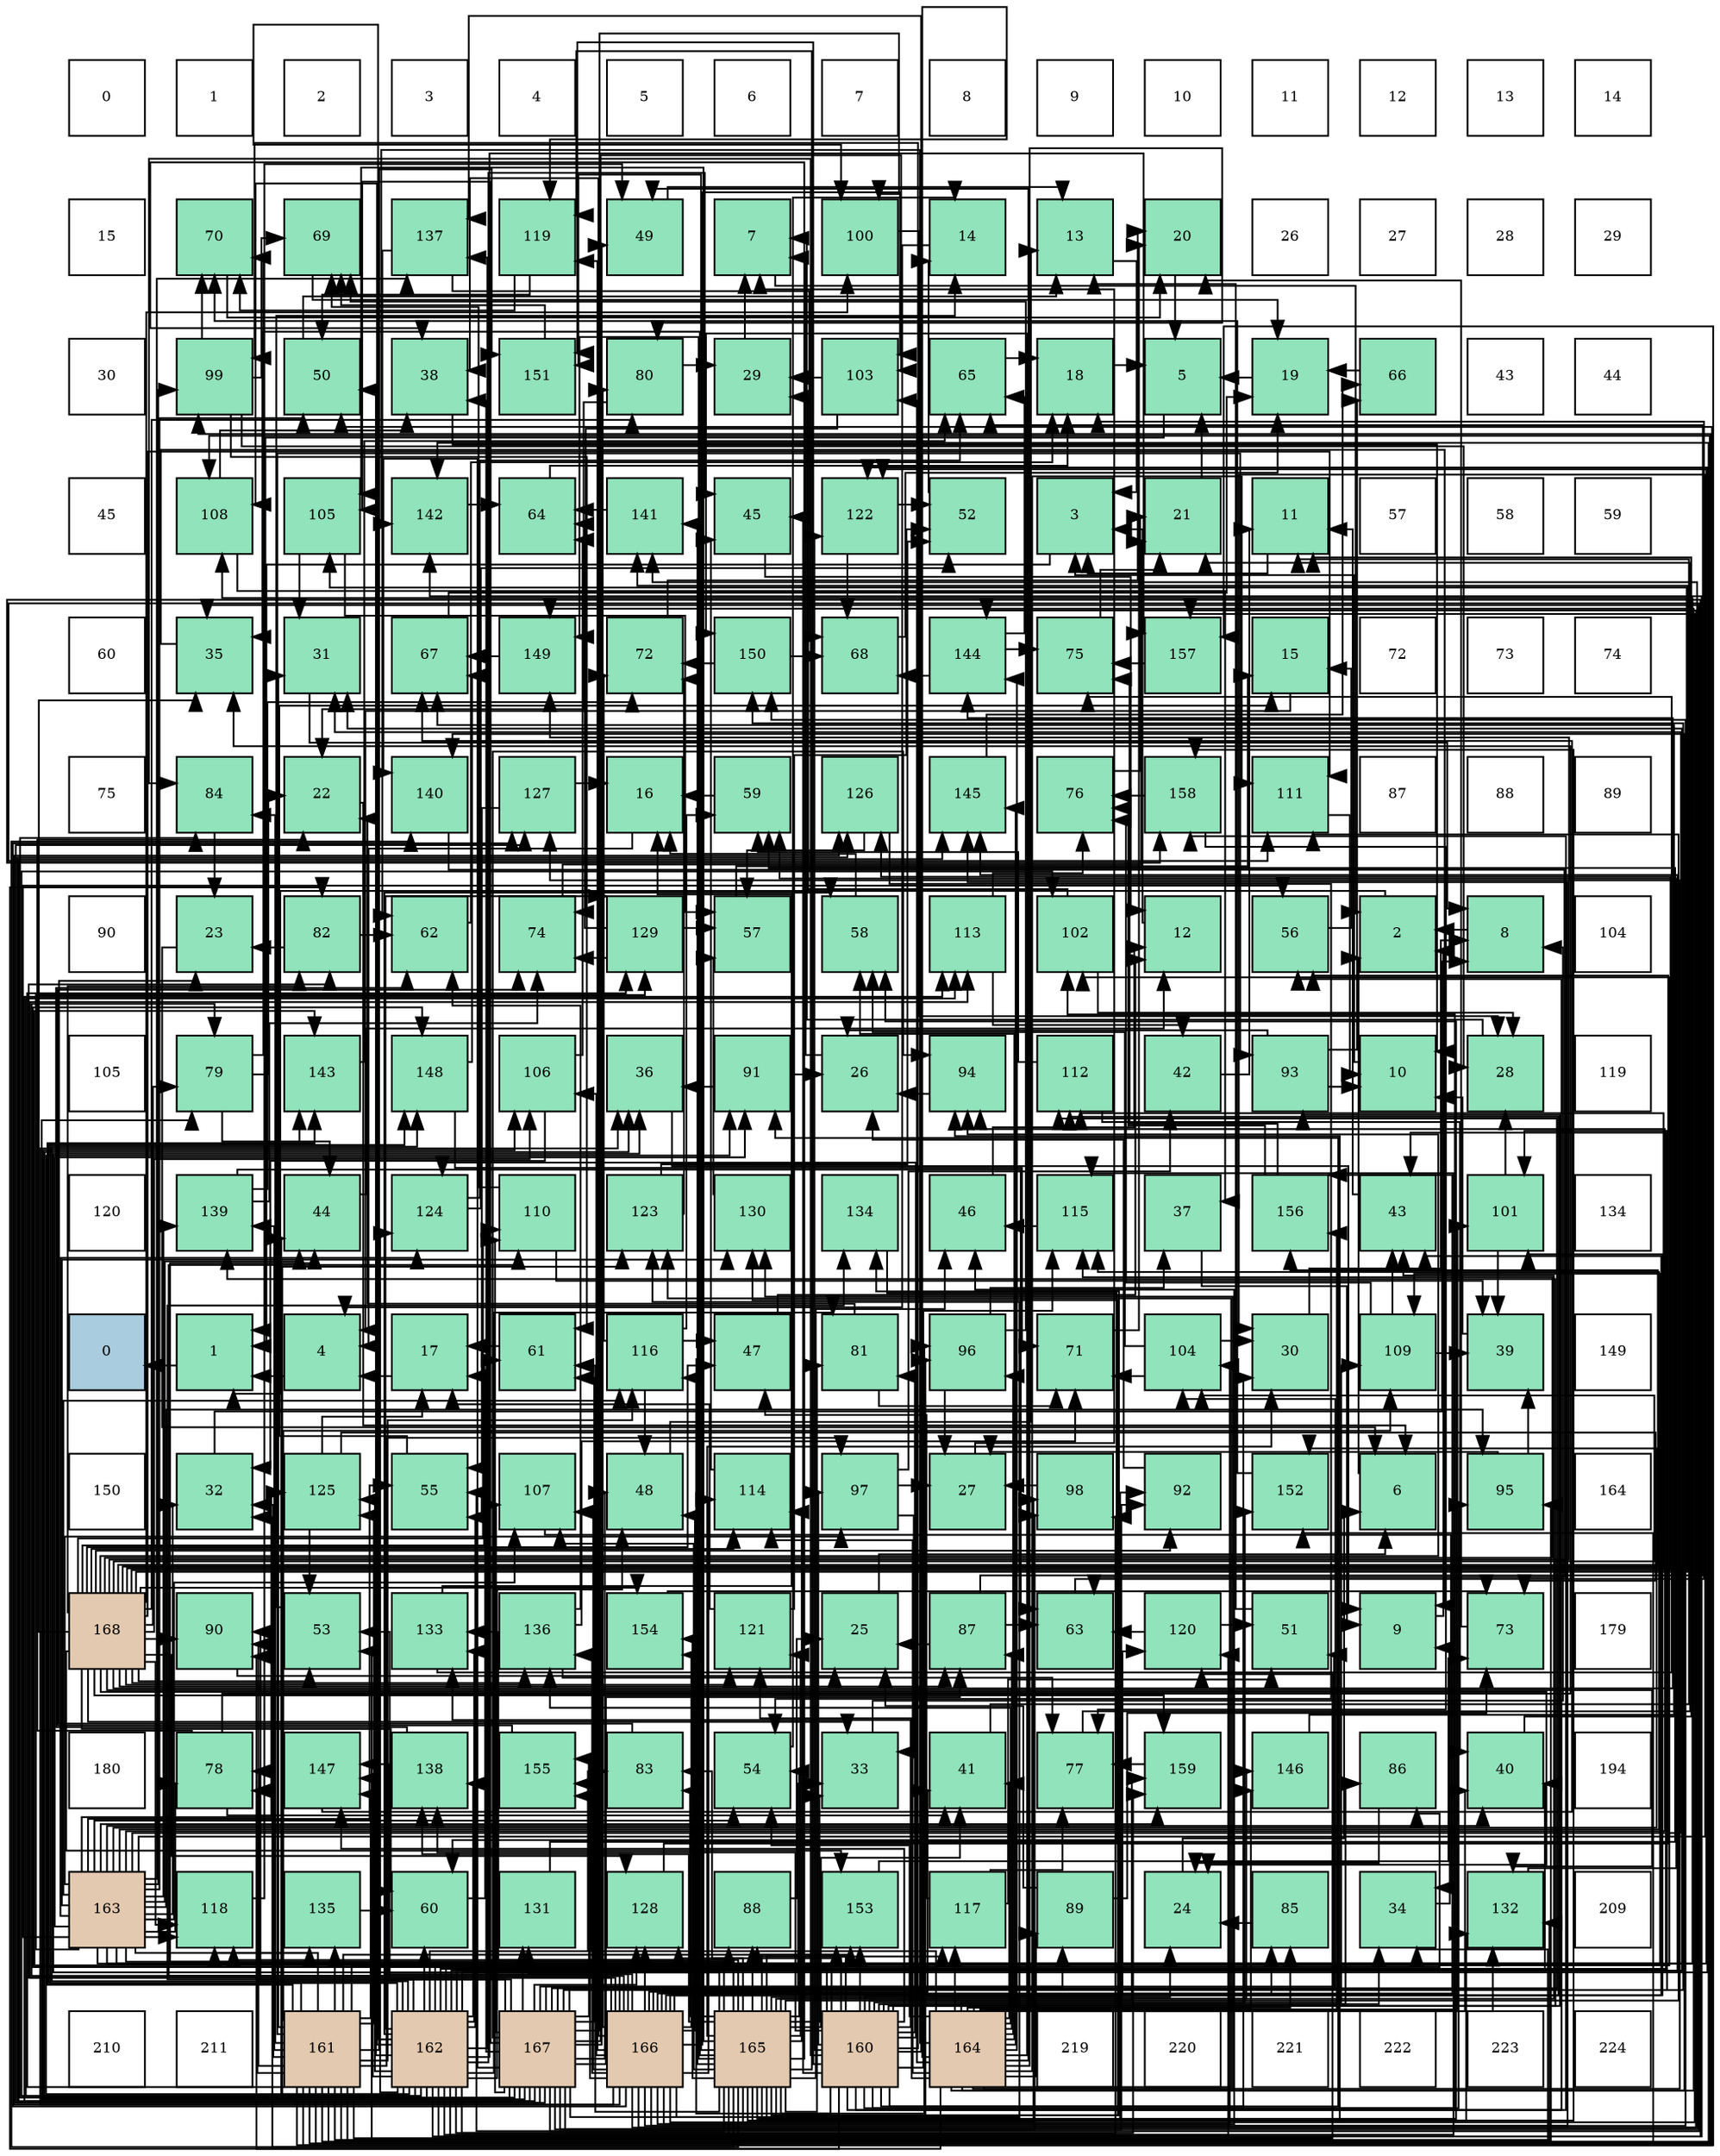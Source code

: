 digraph layout{
 rankdir=TB;
 splines=ortho;
 node [style=filled shape=square fixedsize=true width=0.6];
0[label="0", fontsize=8, fillcolor="#ffffff"];
1[label="1", fontsize=8, fillcolor="#ffffff"];
2[label="2", fontsize=8, fillcolor="#ffffff"];
3[label="3", fontsize=8, fillcolor="#ffffff"];
4[label="4", fontsize=8, fillcolor="#ffffff"];
5[label="5", fontsize=8, fillcolor="#ffffff"];
6[label="6", fontsize=8, fillcolor="#ffffff"];
7[label="7", fontsize=8, fillcolor="#ffffff"];
8[label="8", fontsize=8, fillcolor="#ffffff"];
9[label="9", fontsize=8, fillcolor="#ffffff"];
10[label="10", fontsize=8, fillcolor="#ffffff"];
11[label="11", fontsize=8, fillcolor="#ffffff"];
12[label="12", fontsize=8, fillcolor="#ffffff"];
13[label="13", fontsize=8, fillcolor="#ffffff"];
14[label="14", fontsize=8, fillcolor="#ffffff"];
15[label="15", fontsize=8, fillcolor="#ffffff"];
16[label="70", fontsize=8, fillcolor="#91e3bb"];
17[label="69", fontsize=8, fillcolor="#91e3bb"];
18[label="137", fontsize=8, fillcolor="#91e3bb"];
19[label="119", fontsize=8, fillcolor="#91e3bb"];
20[label="49", fontsize=8, fillcolor="#91e3bb"];
21[label="7", fontsize=8, fillcolor="#91e3bb"];
22[label="100", fontsize=8, fillcolor="#91e3bb"];
23[label="14", fontsize=8, fillcolor="#91e3bb"];
24[label="13", fontsize=8, fillcolor="#91e3bb"];
25[label="20", fontsize=8, fillcolor="#91e3bb"];
26[label="26", fontsize=8, fillcolor="#ffffff"];
27[label="27", fontsize=8, fillcolor="#ffffff"];
28[label="28", fontsize=8, fillcolor="#ffffff"];
29[label="29", fontsize=8, fillcolor="#ffffff"];
30[label="30", fontsize=8, fillcolor="#ffffff"];
31[label="99", fontsize=8, fillcolor="#91e3bb"];
32[label="50", fontsize=8, fillcolor="#91e3bb"];
33[label="38", fontsize=8, fillcolor="#91e3bb"];
34[label="151", fontsize=8, fillcolor="#91e3bb"];
35[label="80", fontsize=8, fillcolor="#91e3bb"];
36[label="29", fontsize=8, fillcolor="#91e3bb"];
37[label="103", fontsize=8, fillcolor="#91e3bb"];
38[label="65", fontsize=8, fillcolor="#91e3bb"];
39[label="18", fontsize=8, fillcolor="#91e3bb"];
40[label="5", fontsize=8, fillcolor="#91e3bb"];
41[label="19", fontsize=8, fillcolor="#91e3bb"];
42[label="66", fontsize=8, fillcolor="#91e3bb"];
43[label="43", fontsize=8, fillcolor="#ffffff"];
44[label="44", fontsize=8, fillcolor="#ffffff"];
45[label="45", fontsize=8, fillcolor="#ffffff"];
46[label="108", fontsize=8, fillcolor="#91e3bb"];
47[label="105", fontsize=8, fillcolor="#91e3bb"];
48[label="142", fontsize=8, fillcolor="#91e3bb"];
49[label="64", fontsize=8, fillcolor="#91e3bb"];
50[label="141", fontsize=8, fillcolor="#91e3bb"];
51[label="45", fontsize=8, fillcolor="#91e3bb"];
52[label="122", fontsize=8, fillcolor="#91e3bb"];
53[label="52", fontsize=8, fillcolor="#91e3bb"];
54[label="3", fontsize=8, fillcolor="#91e3bb"];
55[label="21", fontsize=8, fillcolor="#91e3bb"];
56[label="11", fontsize=8, fillcolor="#91e3bb"];
57[label="57", fontsize=8, fillcolor="#ffffff"];
58[label="58", fontsize=8, fillcolor="#ffffff"];
59[label="59", fontsize=8, fillcolor="#ffffff"];
60[label="60", fontsize=8, fillcolor="#ffffff"];
61[label="35", fontsize=8, fillcolor="#91e3bb"];
62[label="31", fontsize=8, fillcolor="#91e3bb"];
63[label="67", fontsize=8, fillcolor="#91e3bb"];
64[label="149", fontsize=8, fillcolor="#91e3bb"];
65[label="72", fontsize=8, fillcolor="#91e3bb"];
66[label="150", fontsize=8, fillcolor="#91e3bb"];
67[label="68", fontsize=8, fillcolor="#91e3bb"];
68[label="144", fontsize=8, fillcolor="#91e3bb"];
69[label="75", fontsize=8, fillcolor="#91e3bb"];
70[label="157", fontsize=8, fillcolor="#91e3bb"];
71[label="15", fontsize=8, fillcolor="#91e3bb"];
72[label="72", fontsize=8, fillcolor="#ffffff"];
73[label="73", fontsize=8, fillcolor="#ffffff"];
74[label="74", fontsize=8, fillcolor="#ffffff"];
75[label="75", fontsize=8, fillcolor="#ffffff"];
76[label="84", fontsize=8, fillcolor="#91e3bb"];
77[label="22", fontsize=8, fillcolor="#91e3bb"];
78[label="140", fontsize=8, fillcolor="#91e3bb"];
79[label="127", fontsize=8, fillcolor="#91e3bb"];
80[label="16", fontsize=8, fillcolor="#91e3bb"];
81[label="59", fontsize=8, fillcolor="#91e3bb"];
82[label="126", fontsize=8, fillcolor="#91e3bb"];
83[label="145", fontsize=8, fillcolor="#91e3bb"];
84[label="76", fontsize=8, fillcolor="#91e3bb"];
85[label="158", fontsize=8, fillcolor="#91e3bb"];
86[label="111", fontsize=8, fillcolor="#91e3bb"];
87[label="87", fontsize=8, fillcolor="#ffffff"];
88[label="88", fontsize=8, fillcolor="#ffffff"];
89[label="89", fontsize=8, fillcolor="#ffffff"];
90[label="90", fontsize=8, fillcolor="#ffffff"];
91[label="23", fontsize=8, fillcolor="#91e3bb"];
92[label="82", fontsize=8, fillcolor="#91e3bb"];
93[label="62", fontsize=8, fillcolor="#91e3bb"];
94[label="74", fontsize=8, fillcolor="#91e3bb"];
95[label="129", fontsize=8, fillcolor="#91e3bb"];
96[label="57", fontsize=8, fillcolor="#91e3bb"];
97[label="58", fontsize=8, fillcolor="#91e3bb"];
98[label="113", fontsize=8, fillcolor="#91e3bb"];
99[label="102", fontsize=8, fillcolor="#91e3bb"];
100[label="12", fontsize=8, fillcolor="#91e3bb"];
101[label="56", fontsize=8, fillcolor="#91e3bb"];
102[label="2", fontsize=8, fillcolor="#91e3bb"];
103[label="8", fontsize=8, fillcolor="#91e3bb"];
104[label="104", fontsize=8, fillcolor="#ffffff"];
105[label="105", fontsize=8, fillcolor="#ffffff"];
106[label="79", fontsize=8, fillcolor="#91e3bb"];
107[label="143", fontsize=8, fillcolor="#91e3bb"];
108[label="148", fontsize=8, fillcolor="#91e3bb"];
109[label="106", fontsize=8, fillcolor="#91e3bb"];
110[label="36", fontsize=8, fillcolor="#91e3bb"];
111[label="91", fontsize=8, fillcolor="#91e3bb"];
112[label="26", fontsize=8, fillcolor="#91e3bb"];
113[label="94", fontsize=8, fillcolor="#91e3bb"];
114[label="112", fontsize=8, fillcolor="#91e3bb"];
115[label="42", fontsize=8, fillcolor="#91e3bb"];
116[label="93", fontsize=8, fillcolor="#91e3bb"];
117[label="10", fontsize=8, fillcolor="#91e3bb"];
118[label="28", fontsize=8, fillcolor="#91e3bb"];
119[label="119", fontsize=8, fillcolor="#ffffff"];
120[label="120", fontsize=8, fillcolor="#ffffff"];
121[label="139", fontsize=8, fillcolor="#91e3bb"];
122[label="44", fontsize=8, fillcolor="#91e3bb"];
123[label="124", fontsize=8, fillcolor="#91e3bb"];
124[label="110", fontsize=8, fillcolor="#91e3bb"];
125[label="123", fontsize=8, fillcolor="#91e3bb"];
126[label="130", fontsize=8, fillcolor="#91e3bb"];
127[label="134", fontsize=8, fillcolor="#91e3bb"];
128[label="46", fontsize=8, fillcolor="#91e3bb"];
129[label="115", fontsize=8, fillcolor="#91e3bb"];
130[label="37", fontsize=8, fillcolor="#91e3bb"];
131[label="156", fontsize=8, fillcolor="#91e3bb"];
132[label="43", fontsize=8, fillcolor="#91e3bb"];
133[label="101", fontsize=8, fillcolor="#91e3bb"];
134[label="134", fontsize=8, fillcolor="#ffffff"];
135[label="0", fontsize=8, fillcolor="#a9ccde"];
136[label="1", fontsize=8, fillcolor="#91e3bb"];
137[label="4", fontsize=8, fillcolor="#91e3bb"];
138[label="17", fontsize=8, fillcolor="#91e3bb"];
139[label="61", fontsize=8, fillcolor="#91e3bb"];
140[label="116", fontsize=8, fillcolor="#91e3bb"];
141[label="47", fontsize=8, fillcolor="#91e3bb"];
142[label="81", fontsize=8, fillcolor="#91e3bb"];
143[label="96", fontsize=8, fillcolor="#91e3bb"];
144[label="71", fontsize=8, fillcolor="#91e3bb"];
145[label="104", fontsize=8, fillcolor="#91e3bb"];
146[label="30", fontsize=8, fillcolor="#91e3bb"];
147[label="109", fontsize=8, fillcolor="#91e3bb"];
148[label="39", fontsize=8, fillcolor="#91e3bb"];
149[label="149", fontsize=8, fillcolor="#ffffff"];
150[label="150", fontsize=8, fillcolor="#ffffff"];
151[label="32", fontsize=8, fillcolor="#91e3bb"];
152[label="125", fontsize=8, fillcolor="#91e3bb"];
153[label="55", fontsize=8, fillcolor="#91e3bb"];
154[label="107", fontsize=8, fillcolor="#91e3bb"];
155[label="48", fontsize=8, fillcolor="#91e3bb"];
156[label="114", fontsize=8, fillcolor="#91e3bb"];
157[label="97", fontsize=8, fillcolor="#91e3bb"];
158[label="27", fontsize=8, fillcolor="#91e3bb"];
159[label="98", fontsize=8, fillcolor="#91e3bb"];
160[label="92", fontsize=8, fillcolor="#91e3bb"];
161[label="152", fontsize=8, fillcolor="#91e3bb"];
162[label="6", fontsize=8, fillcolor="#91e3bb"];
163[label="95", fontsize=8, fillcolor="#91e3bb"];
164[label="164", fontsize=8, fillcolor="#ffffff"];
165[label="168", fontsize=8, fillcolor="#e3c9af"];
166[label="90", fontsize=8, fillcolor="#91e3bb"];
167[label="53", fontsize=8, fillcolor="#91e3bb"];
168[label="133", fontsize=8, fillcolor="#91e3bb"];
169[label="136", fontsize=8, fillcolor="#91e3bb"];
170[label="154", fontsize=8, fillcolor="#91e3bb"];
171[label="121", fontsize=8, fillcolor="#91e3bb"];
172[label="25", fontsize=8, fillcolor="#91e3bb"];
173[label="87", fontsize=8, fillcolor="#91e3bb"];
174[label="63", fontsize=8, fillcolor="#91e3bb"];
175[label="120", fontsize=8, fillcolor="#91e3bb"];
176[label="51", fontsize=8, fillcolor="#91e3bb"];
177[label="9", fontsize=8, fillcolor="#91e3bb"];
178[label="73", fontsize=8, fillcolor="#91e3bb"];
179[label="179", fontsize=8, fillcolor="#ffffff"];
180[label="180", fontsize=8, fillcolor="#ffffff"];
181[label="78", fontsize=8, fillcolor="#91e3bb"];
182[label="147", fontsize=8, fillcolor="#91e3bb"];
183[label="138", fontsize=8, fillcolor="#91e3bb"];
184[label="155", fontsize=8, fillcolor="#91e3bb"];
185[label="83", fontsize=8, fillcolor="#91e3bb"];
186[label="54", fontsize=8, fillcolor="#91e3bb"];
187[label="33", fontsize=8, fillcolor="#91e3bb"];
188[label="41", fontsize=8, fillcolor="#91e3bb"];
189[label="77", fontsize=8, fillcolor="#91e3bb"];
190[label="159", fontsize=8, fillcolor="#91e3bb"];
191[label="146", fontsize=8, fillcolor="#91e3bb"];
192[label="86", fontsize=8, fillcolor="#91e3bb"];
193[label="40", fontsize=8, fillcolor="#91e3bb"];
194[label="194", fontsize=8, fillcolor="#ffffff"];
195[label="163", fontsize=8, fillcolor="#e3c9af"];
196[label="118", fontsize=8, fillcolor="#91e3bb"];
197[label="135", fontsize=8, fillcolor="#91e3bb"];
198[label="60", fontsize=8, fillcolor="#91e3bb"];
199[label="131", fontsize=8, fillcolor="#91e3bb"];
200[label="128", fontsize=8, fillcolor="#91e3bb"];
201[label="88", fontsize=8, fillcolor="#91e3bb"];
202[label="153", fontsize=8, fillcolor="#91e3bb"];
203[label="117", fontsize=8, fillcolor="#91e3bb"];
204[label="89", fontsize=8, fillcolor="#91e3bb"];
205[label="24", fontsize=8, fillcolor="#91e3bb"];
206[label="85", fontsize=8, fillcolor="#91e3bb"];
207[label="34", fontsize=8, fillcolor="#91e3bb"];
208[label="132", fontsize=8, fillcolor="#91e3bb"];
209[label="209", fontsize=8, fillcolor="#ffffff"];
210[label="210", fontsize=8, fillcolor="#ffffff"];
211[label="211", fontsize=8, fillcolor="#ffffff"];
212[label="161", fontsize=8, fillcolor="#e3c9af"];
213[label="162", fontsize=8, fillcolor="#e3c9af"];
214[label="167", fontsize=8, fillcolor="#e3c9af"];
215[label="166", fontsize=8, fillcolor="#e3c9af"];
216[label="165", fontsize=8, fillcolor="#e3c9af"];
217[label="160", fontsize=8, fillcolor="#e3c9af"];
218[label="164", fontsize=8, fillcolor="#e3c9af"];
219[label="219", fontsize=8, fillcolor="#ffffff"];
220[label="220", fontsize=8, fillcolor="#ffffff"];
221[label="221", fontsize=8, fillcolor="#ffffff"];
222[label="222", fontsize=8, fillcolor="#ffffff"];
223[label="223", fontsize=8, fillcolor="#ffffff"];
224[label="224", fontsize=8, fillcolor="#ffffff"];
edge [constraint=false, style=vis];136 -> 135;
102 -> 136;
54 -> 136;
137 -> 136;
40 -> 136;
162 -> 102;
21 -> 102;
103 -> 102;
177 -> 102;
117 -> 54;
56 -> 54;
100 -> 54;
24 -> 54;
23 -> 137;
71 -> 137;
80 -> 137;
138 -> 137;
39 -> 40;
41 -> 40;
25 -> 40;
55 -> 40;
77 -> 162;
91 -> 162;
205 -> 162;
172 -> 162;
112 -> 21;
158 -> 21;
118 -> 21;
36 -> 21;
146 -> 103;
62 -> 103;
151 -> 103;
187 -> 103;
207 -> 177;
61 -> 177;
110 -> 177;
130 -> 177;
33 -> 117;
148 -> 117;
193 -> 56;
188 -> 56;
115 -> 56;
132 -> 56;
122 -> 100;
51 -> 100;
128 -> 100;
141 -> 100;
155 -> 24;
20 -> 24;
32 -> 24;
176 -> 24;
53 -> 23;
167 -> 23;
186 -> 23;
153 -> 71;
101 -> 71;
96 -> 71;
97 -> 80;
81 -> 80;
198 -> 138;
139 -> 138;
93 -> 39;
174 -> 39;
49 -> 39;
38 -> 39;
42 -> 41;
63 -> 41;
67 -> 41;
17 -> 41;
16 -> 25;
144 -> 25;
65 -> 25;
178 -> 25;
94 -> 55;
69 -> 55;
84 -> 55;
189 -> 55;
181 -> 77;
181 -> 61;
181 -> 188;
106 -> 77;
106 -> 122;
106 -> 16;
35 -> 77;
35 -> 36;
142 -> 77;
142 -> 144;
92 -> 91;
92 -> 93;
185 -> 91;
76 -> 91;
206 -> 205;
192 -> 205;
173 -> 172;
173 -> 174;
173 -> 38;
201 -> 172;
204 -> 172;
204 -> 178;
166 -> 172;
111 -> 112;
111 -> 110;
160 -> 112;
116 -> 117;
116 -> 112;
116 -> 42;
113 -> 112;
163 -> 158;
163 -> 148;
143 -> 158;
143 -> 130;
143 -> 17;
157 -> 158;
157 -> 187;
157 -> 115;
159 -> 158;
31 -> 118;
31 -> 139;
31 -> 17;
31 -> 16;
22 -> 118;
133 -> 118;
133 -> 148;
99 -> 118;
99 -> 36;
37 -> 36;
37 -> 94;
145 -> 146;
145 -> 97;
145 -> 144;
47 -> 62;
47 -> 96;
109 -> 151;
109 -> 49;
154 -> 207;
46 -> 130;
46 -> 33;
147 -> 148;
147 -> 132;
147 -> 84;
124 -> 148;
124 -> 17;
86 -> 117;
114 -> 193;
114 -> 81;
98 -> 115;
98 -> 84;
156 -> 51;
129 -> 128;
140 -> 141;
140 -> 155;
140 -> 81;
140 -> 65;
203 -> 141;
203 -> 176;
203 -> 189;
196 -> 20;
19 -> 32;
19 -> 16;
175 -> 176;
175 -> 174;
171 -> 138;
171 -> 53;
52 -> 53;
52 -> 67;
125 -> 53;
125 -> 65;
123 -> 53;
123 -> 38;
152 -> 138;
152 -> 167;
152 -> 178;
82 -> 186;
82 -> 96;
79 -> 80;
79 -> 153;
200 -> 101;
95 -> 96;
95 -> 49;
95 -> 94;
126 -> 96;
199 -> 81;
208 -> 81;
168 -> 80;
168 -> 69;
127 -> 198;
197 -> 198;
169 -> 93;
169 -> 144;
169 -> 189;
18 -> 93;
18 -> 67;
183 -> 93;
121 -> 174;
121 -> 65;
121 -> 94;
78 -> 174;
50 -> 49;
48 -> 49;
107 -> 38;
68 -> 38;
68 -> 67;
68 -> 69;
83 -> 42;
191 -> 63;
182 -> 63;
108 -> 63;
108 -> 144;
64 -> 63;
66 -> 67;
66 -> 65;
34 -> 17;
161 -> 16;
202 -> 178;
170 -> 178;
184 -> 94;
131 -> 69;
131 -> 84;
70 -> 69;
85 -> 84;
85 -> 189;
190 -> 189;
217 -> 146;
217 -> 207;
217 -> 51;
217 -> 101;
217 -> 142;
217 -> 185;
217 -> 76;
217 -> 192;
217 -> 201;
217 -> 166;
217 -> 111;
217 -> 116;
217 -> 163;
217 -> 157;
217 -> 31;
217 -> 99;
217 -> 147;
217 -> 129;
217 -> 140;
217 -> 175;
217 -> 52;
217 -> 123;
217 -> 168;
217 -> 18;
217 -> 183;
217 -> 121;
217 -> 107;
217 -> 182;
217 -> 108;
217 -> 34;
217 -> 202;
217 -> 85;
217 -> 190;
212 -> 62;
212 -> 151;
212 -> 207;
212 -> 32;
212 -> 181;
212 -> 76;
212 -> 166;
212 -> 116;
212 -> 163;
212 -> 157;
212 -> 31;
212 -> 99;
212 -> 46;
212 -> 147;
212 -> 140;
212 -> 196;
212 -> 175;
212 -> 152;
212 -> 95;
212 -> 208;
212 -> 197;
212 -> 121;
212 -> 48;
212 -> 107;
212 -> 182;
212 -> 108;
212 -> 34;
212 -> 161;
212 -> 202;
212 -> 70;
213 -> 62;
213 -> 193;
213 -> 132;
213 -> 122;
213 -> 51;
213 -> 155;
213 -> 32;
213 -> 153;
213 -> 97;
213 -> 198;
213 -> 181;
213 -> 142;
213 -> 185;
213 -> 76;
213 -> 192;
213 -> 166;
213 -> 111;
213 -> 159;
213 -> 22;
213 -> 99;
213 -> 46;
213 -> 98;
213 -> 129;
213 -> 175;
213 -> 52;
213 -> 123;
213 -> 152;
213 -> 95;
213 -> 168;
213 -> 18;
213 -> 183;
213 -> 48;
213 -> 107;
213 -> 83;
213 -> 182;
213 -> 108;
213 -> 70;
213 -> 85;
213 -> 190;
195 -> 146;
195 -> 62;
195 -> 151;
195 -> 193;
195 -> 122;
195 -> 32;
195 -> 186;
195 -> 153;
195 -> 101;
195 -> 181;
195 -> 201;
195 -> 111;
195 -> 113;
195 -> 163;
195 -> 157;
195 -> 31;
195 -> 154;
195 -> 46;
195 -> 147;
195 -> 129;
195 -> 140;
195 -> 196;
195 -> 52;
195 -> 123;
195 -> 152;
195 -> 95;
195 -> 126;
195 -> 197;
195 -> 18;
195 -> 121;
195 -> 161;
195 -> 190;
218 -> 193;
218 -> 188;
218 -> 20;
218 -> 186;
218 -> 97;
218 -> 35;
218 -> 92;
218 -> 206;
218 -> 173;
218 -> 204;
218 -> 143;
218 -> 133;
218 -> 37;
218 -> 86;
218 -> 156;
218 -> 203;
218 -> 19;
218 -> 171;
218 -> 125;
218 -> 79;
218 -> 126;
218 -> 208;
218 -> 169;
218 -> 78;
218 -> 48;
218 -> 68;
218 -> 83;
218 -> 191;
218 -> 64;
218 -> 66;
218 -> 161;
218 -> 184;
218 -> 131;
216 -> 205;
216 -> 146;
216 -> 151;
216 -> 187;
216 -> 61;
216 -> 110;
216 -> 33;
216 -> 188;
216 -> 132;
216 -> 122;
216 -> 128;
216 -> 167;
216 -> 186;
216 -> 153;
216 -> 97;
216 -> 139;
216 -> 142;
216 -> 185;
216 -> 201;
216 -> 160;
216 -> 113;
216 -> 143;
216 -> 47;
216 -> 154;
216 -> 86;
216 -> 156;
216 -> 203;
216 -> 196;
216 -> 19;
216 -> 171;
216 -> 200;
216 -> 126;
216 -> 208;
216 -> 168;
216 -> 127;
216 -> 183;
216 -> 78;
216 -> 50;
216 -> 191;
216 -> 64;
216 -> 34;
216 -> 202;
216 -> 170;
216 -> 70;
216 -> 85;
215 -> 187;
215 -> 110;
215 -> 33;
215 -> 188;
215 -> 132;
215 -> 128;
215 -> 155;
215 -> 106;
215 -> 35;
215 -> 92;
215 -> 206;
215 -> 159;
215 -> 133;
215 -> 37;
215 -> 145;
215 -> 109;
215 -> 154;
215 -> 124;
215 -> 114;
215 -> 98;
215 -> 156;
215 -> 19;
215 -> 125;
215 -> 82;
215 -> 79;
215 -> 200;
215 -> 199;
215 -> 169;
215 -> 50;
215 -> 68;
215 -> 83;
215 -> 182;
215 -> 66;
215 -> 170;
215 -> 184;
215 -> 131;
214 -> 61;
214 -> 110;
214 -> 33;
214 -> 155;
214 -> 20;
214 -> 176;
214 -> 167;
214 -> 139;
214 -> 106;
214 -> 173;
214 -> 204;
214 -> 160;
214 -> 113;
214 -> 143;
214 -> 159;
214 -> 22;
214 -> 133;
214 -> 37;
214 -> 145;
214 -> 47;
214 -> 109;
214 -> 154;
214 -> 124;
214 -> 86;
214 -> 114;
214 -> 98;
214 -> 125;
214 -> 82;
214 -> 79;
214 -> 200;
214 -> 199;
214 -> 127;
214 -> 78;
214 -> 83;
214 -> 66;
214 -> 184;
165 -> 205;
165 -> 187;
165 -> 61;
165 -> 141;
165 -> 167;
165 -> 198;
165 -> 139;
165 -> 106;
165 -> 35;
165 -> 92;
165 -> 173;
165 -> 166;
165 -> 160;
165 -> 113;
165 -> 22;
165 -> 145;
165 -> 47;
165 -> 109;
165 -> 124;
165 -> 86;
165 -> 114;
165 -> 156;
165 -> 129;
165 -> 196;
165 -> 171;
165 -> 82;
165 -> 200;
165 -> 208;
165 -> 169;
165 -> 50;
165 -> 68;
165 -> 64;
165 -> 202;
165 -> 170;
165 -> 131;
165 -> 190;
edge [constraint=true, style=invis];
0 -> 15 -> 30 -> 45 -> 60 -> 75 -> 90 -> 105 -> 120 -> 135 -> 150 -> 165 -> 180 -> 195 -> 210;
1 -> 16 -> 31 -> 46 -> 61 -> 76 -> 91 -> 106 -> 121 -> 136 -> 151 -> 166 -> 181 -> 196 -> 211;
2 -> 17 -> 32 -> 47 -> 62 -> 77 -> 92 -> 107 -> 122 -> 137 -> 152 -> 167 -> 182 -> 197 -> 212;
3 -> 18 -> 33 -> 48 -> 63 -> 78 -> 93 -> 108 -> 123 -> 138 -> 153 -> 168 -> 183 -> 198 -> 213;
4 -> 19 -> 34 -> 49 -> 64 -> 79 -> 94 -> 109 -> 124 -> 139 -> 154 -> 169 -> 184 -> 199 -> 214;
5 -> 20 -> 35 -> 50 -> 65 -> 80 -> 95 -> 110 -> 125 -> 140 -> 155 -> 170 -> 185 -> 200 -> 215;
6 -> 21 -> 36 -> 51 -> 66 -> 81 -> 96 -> 111 -> 126 -> 141 -> 156 -> 171 -> 186 -> 201 -> 216;
7 -> 22 -> 37 -> 52 -> 67 -> 82 -> 97 -> 112 -> 127 -> 142 -> 157 -> 172 -> 187 -> 202 -> 217;
8 -> 23 -> 38 -> 53 -> 68 -> 83 -> 98 -> 113 -> 128 -> 143 -> 158 -> 173 -> 188 -> 203 -> 218;
9 -> 24 -> 39 -> 54 -> 69 -> 84 -> 99 -> 114 -> 129 -> 144 -> 159 -> 174 -> 189 -> 204 -> 219;
10 -> 25 -> 40 -> 55 -> 70 -> 85 -> 100 -> 115 -> 130 -> 145 -> 160 -> 175 -> 190 -> 205 -> 220;
11 -> 26 -> 41 -> 56 -> 71 -> 86 -> 101 -> 116 -> 131 -> 146 -> 161 -> 176 -> 191 -> 206 -> 221;
12 -> 27 -> 42 -> 57 -> 72 -> 87 -> 102 -> 117 -> 132 -> 147 -> 162 -> 177 -> 192 -> 207 -> 222;
13 -> 28 -> 43 -> 58 -> 73 -> 88 -> 103 -> 118 -> 133 -> 148 -> 163 -> 178 -> 193 -> 208 -> 223;
14 -> 29 -> 44 -> 59 -> 74 -> 89 -> 104 -> 119 -> 134 -> 149 -> 164 -> 179 -> 194 -> 209 -> 224;
rank = same {0 -> 1 -> 2 -> 3 -> 4 -> 5 -> 6 -> 7 -> 8 -> 9 -> 10 -> 11 -> 12 -> 13 -> 14};
rank = same {15 -> 16 -> 17 -> 18 -> 19 -> 20 -> 21 -> 22 -> 23 -> 24 -> 25 -> 26 -> 27 -> 28 -> 29};
rank = same {30 -> 31 -> 32 -> 33 -> 34 -> 35 -> 36 -> 37 -> 38 -> 39 -> 40 -> 41 -> 42 -> 43 -> 44};
rank = same {45 -> 46 -> 47 -> 48 -> 49 -> 50 -> 51 -> 52 -> 53 -> 54 -> 55 -> 56 -> 57 -> 58 -> 59};
rank = same {60 -> 61 -> 62 -> 63 -> 64 -> 65 -> 66 -> 67 -> 68 -> 69 -> 70 -> 71 -> 72 -> 73 -> 74};
rank = same {75 -> 76 -> 77 -> 78 -> 79 -> 80 -> 81 -> 82 -> 83 -> 84 -> 85 -> 86 -> 87 -> 88 -> 89};
rank = same {90 -> 91 -> 92 -> 93 -> 94 -> 95 -> 96 -> 97 -> 98 -> 99 -> 100 -> 101 -> 102 -> 103 -> 104};
rank = same {105 -> 106 -> 107 -> 108 -> 109 -> 110 -> 111 -> 112 -> 113 -> 114 -> 115 -> 116 -> 117 -> 118 -> 119};
rank = same {120 -> 121 -> 122 -> 123 -> 124 -> 125 -> 126 -> 127 -> 128 -> 129 -> 130 -> 131 -> 132 -> 133 -> 134};
rank = same {135 -> 136 -> 137 -> 138 -> 139 -> 140 -> 141 -> 142 -> 143 -> 144 -> 145 -> 146 -> 147 -> 148 -> 149};
rank = same {150 -> 151 -> 152 -> 153 -> 154 -> 155 -> 156 -> 157 -> 158 -> 159 -> 160 -> 161 -> 162 -> 163 -> 164};
rank = same {165 -> 166 -> 167 -> 168 -> 169 -> 170 -> 171 -> 172 -> 173 -> 174 -> 175 -> 176 -> 177 -> 178 -> 179};
rank = same {180 -> 181 -> 182 -> 183 -> 184 -> 185 -> 186 -> 187 -> 188 -> 189 -> 190 -> 191 -> 192 -> 193 -> 194};
rank = same {195 -> 196 -> 197 -> 198 -> 199 -> 200 -> 201 -> 202 -> 203 -> 204 -> 205 -> 206 -> 207 -> 208 -> 209};
rank = same {210 -> 211 -> 212 -> 213 -> 214 -> 215 -> 216 -> 217 -> 218 -> 219 -> 220 -> 221 -> 222 -> 223 -> 224};
}